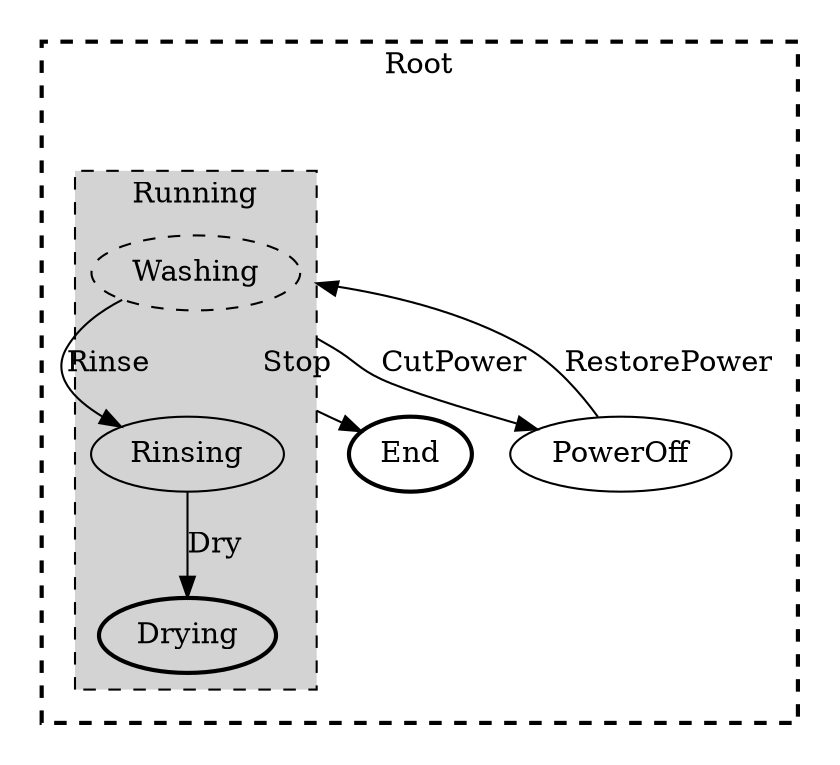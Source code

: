 digraph G {
  compound=true;

  subgraph cluster1000 {
    style=invis;
    subgraph cluster0 {
      style="visible, dashed, bold";
      label = "Root"
      subgraph cluster1001 {
        style=invis;
        subgraph cluster1 {
          style="visible, dashed, filled";
          label = "Running"
          Washing [style="dashed"];
          Rinsing [];
          Drying [style="bold"];
        }
      }
      End [style="bold"];
      PowerOff [];
    }
  }
  subgraph cluster1001 {
    style=invis;
    subgraph cluster1 {
      style="visible, dashed, filled";
      label = "Running"
      Washing [style="dashed"];
      Rinsing [];
      Drying [style="bold"];
    }
  }
  End [style="bold"];
  Washing [style="dashed"];
  Rinsing [];
  Drying [style="bold"];
  PowerOff [];
  Washing -> End [ltail=cluster1, label="Stop"];
  Washing -> PowerOff [ltail=cluster1, label="CutPower"];
  Washing -> Rinsing [label="Rinse"];
  Rinsing -> Drying [label="Dry"];
  PowerOff -> Washing [lhead=cluster1, label="RestorePower"];
}

